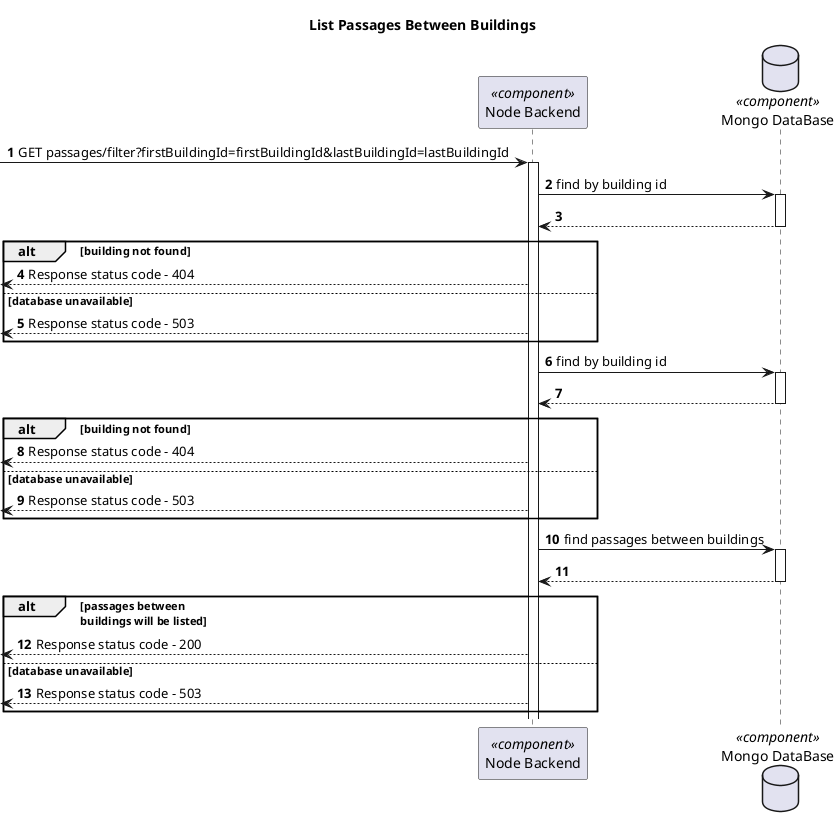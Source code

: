 @startuml Process View - Level 3

autonumber
skinparam packageStyle rect

title List Passages Between Buildings

participant "Node Backend" as BE <<component>>
database "Mongo DataBase" as DB <<component>>

-> BE: GET passages/filter?firstBuildingId=firstBuildingId&lastBuildingId=lastBuildingId

'Find by Building ID (startpoint)'

activate BE

BE -> DB: find by building id

activate DB

DB --> BE:

deactivate DB

alt building not found

  <-- BE: Response status code - 404

else database unavailable

  <-- BE: Response status code - 503

end

'Find by Building ID (endpoint)'

activate BE

BE -> DB: find by building id

activate DB

DB --> BE:

deactivate DB

alt building not found

  <-- BE: Response status code - 404

else database unavailable

  <-- BE: Response status code - 503

end


'Find Passages Between Buildings'

activate BE

BE -> DB: find passages between buildings

activate DB

DB --> BE:

deactivate DB

alt passages between \nbuildings will be listed

  <-- BE: Response status code - 200

else database unavailable

  <-- BE: Response status code - 503

end

@enduml